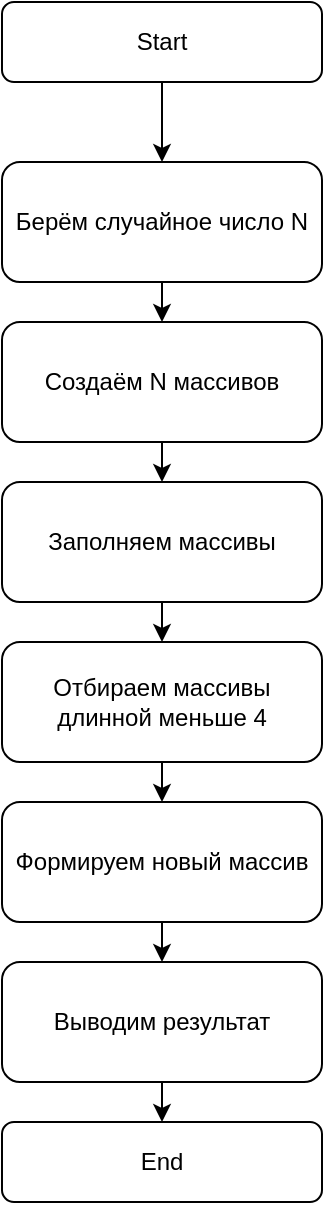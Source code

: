 <mxfile>
    <diagram id="4KurtyF1p7HfdqMojY_i" name="Page-1">
        <mxGraphModel dx="1000" dy="556" grid="1" gridSize="10" guides="1" tooltips="1" connect="1" arrows="1" fold="1" page="1" pageScale="1" pageWidth="850" pageHeight="1100" math="0" shadow="0">
            <root>
                <mxCell id="0"/>
                <mxCell id="1" parent="0"/>
                <mxCell id="27" style="edgeStyle=none;html=1;exitX=0.5;exitY=1;exitDx=0;exitDy=0;entryX=0.5;entryY=0;entryDx=0;entryDy=0;" parent="1" source="3" target="20" edge="1">
                    <mxGeometry relative="1" as="geometry"/>
                </mxCell>
                <mxCell id="3" value="Start" style="rounded=1;whiteSpace=wrap;html=1;" parent="1" vertex="1">
                    <mxGeometry x="320" width="160" height="40" as="geometry"/>
                </mxCell>
                <mxCell id="5" value="End" style="rounded=1;whiteSpace=wrap;html=1;" parent="1" vertex="1">
                    <mxGeometry x="320" y="560" width="160" height="40" as="geometry"/>
                </mxCell>
                <mxCell id="28" style="edgeStyle=none;html=1;exitX=0.5;exitY=1;exitDx=0;exitDy=0;entryX=0.5;entryY=0;entryDx=0;entryDy=0;" parent="1" source="20" target="21" edge="1">
                    <mxGeometry relative="1" as="geometry"/>
                </mxCell>
                <mxCell id="20" value="Берём случайное число N" style="rounded=1;whiteSpace=wrap;html=1;" parent="1" vertex="1">
                    <mxGeometry x="320" y="80" width="160" height="60" as="geometry"/>
                </mxCell>
                <mxCell id="29" style="edgeStyle=none;html=1;exitX=0.5;exitY=1;exitDx=0;exitDy=0;entryX=0.5;entryY=0;entryDx=0;entryDy=0;" parent="1" source="21" target="22" edge="1">
                    <mxGeometry relative="1" as="geometry"/>
                </mxCell>
                <mxCell id="21" value="Создаём N массивов" style="rounded=1;whiteSpace=wrap;html=1;" parent="1" vertex="1">
                    <mxGeometry x="320" y="160" width="160" height="60" as="geometry"/>
                </mxCell>
                <mxCell id="30" style="edgeStyle=none;html=1;exitX=0.5;exitY=1;exitDx=0;exitDy=0;entryX=0.5;entryY=0;entryDx=0;entryDy=0;" parent="1" source="22" target="23" edge="1">
                    <mxGeometry relative="1" as="geometry"/>
                </mxCell>
                <mxCell id="22" value="Заполняем массивы" style="rounded=1;whiteSpace=wrap;html=1;" parent="1" vertex="1">
                    <mxGeometry x="320" y="240" width="160" height="60" as="geometry"/>
                </mxCell>
                <mxCell id="31" style="edgeStyle=none;html=1;exitX=0.5;exitY=1;exitDx=0;exitDy=0;entryX=0.5;entryY=0;entryDx=0;entryDy=0;" parent="1" source="23" target="24" edge="1">
                    <mxGeometry relative="1" as="geometry"/>
                </mxCell>
                <mxCell id="23" value="Отбираем массивы длинной меньше 4" style="rounded=1;whiteSpace=wrap;html=1;" parent="1" vertex="1">
                    <mxGeometry x="320" y="320" width="160" height="60" as="geometry"/>
                </mxCell>
                <mxCell id="32" style="edgeStyle=none;html=1;exitX=0.5;exitY=1;exitDx=0;exitDy=0;entryX=0.5;entryY=0;entryDx=0;entryDy=0;" parent="1" source="24" target="25" edge="1">
                    <mxGeometry relative="1" as="geometry"/>
                </mxCell>
                <mxCell id="24" value="Формируем новый массив" style="rounded=1;whiteSpace=wrap;html=1;" parent="1" vertex="1">
                    <mxGeometry x="320" y="400" width="160" height="60" as="geometry"/>
                </mxCell>
                <mxCell id="33" style="edgeStyle=none;html=1;exitX=0.5;exitY=1;exitDx=0;exitDy=0;entryX=0.5;entryY=0;entryDx=0;entryDy=0;" parent="1" source="25" target="5" edge="1">
                    <mxGeometry relative="1" as="geometry"/>
                </mxCell>
                <mxCell id="25" value="Выводим результат" style="rounded=1;whiteSpace=wrap;html=1;" parent="1" vertex="1">
                    <mxGeometry x="320" y="480" width="160" height="60" as="geometry"/>
                </mxCell>
            </root>
        </mxGraphModel>
    </diagram>
</mxfile>